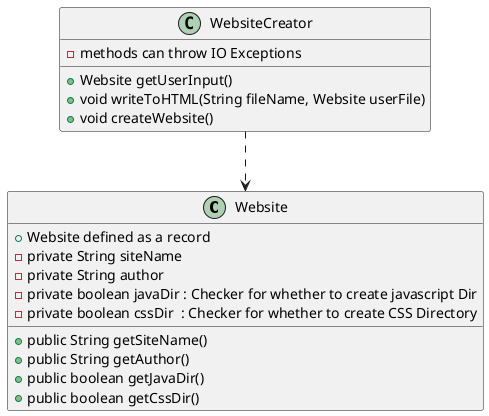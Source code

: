 @startuml

class Website {
+Website defined as a record
-private String siteName
-private String author
-private boolean javaDir : Checker for whether to create javascript Dir
-private boolean cssDir  : Checker for whether to create CSS Directory

+public String getSiteName()
+public String getAuthor()
+public boolean getJavaDir()
+public boolean getCssDir()
}

class WebsiteCreator {
    +Website getUserInput()
    -methods can throw IO Exceptions
    +void writeToHTML(String fileName, Website userFile)
    +void createWebsite()
}

WebsiteCreator ..> Website

@enduml